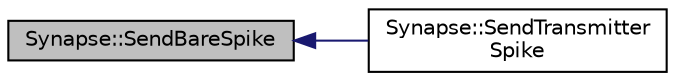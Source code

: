 digraph "Synapse::SendBareSpike"
{
  edge [fontname="Helvetica",fontsize="10",labelfontname="Helvetica",labelfontsize="10"];
  node [fontname="Helvetica",fontsize="10",shape=record];
  rankdir="LR";
  Node1 [label="Synapse::SendBareSpike",height=0.2,width=0.4,color="black", fillcolor="grey75", style="filled", fontcolor="black"];
  Node1 -> Node2 [dir="back",color="midnightblue",fontsize="10",style="solid",fontname="Helvetica"];
  Node2 [label="Synapse::SendTransmitter\lSpike",height=0.2,width=0.4,color="black", fillcolor="white", style="filled",URL="$class_synapse.html#aeb468681620e24eaa7388f63f596402b"];
}

